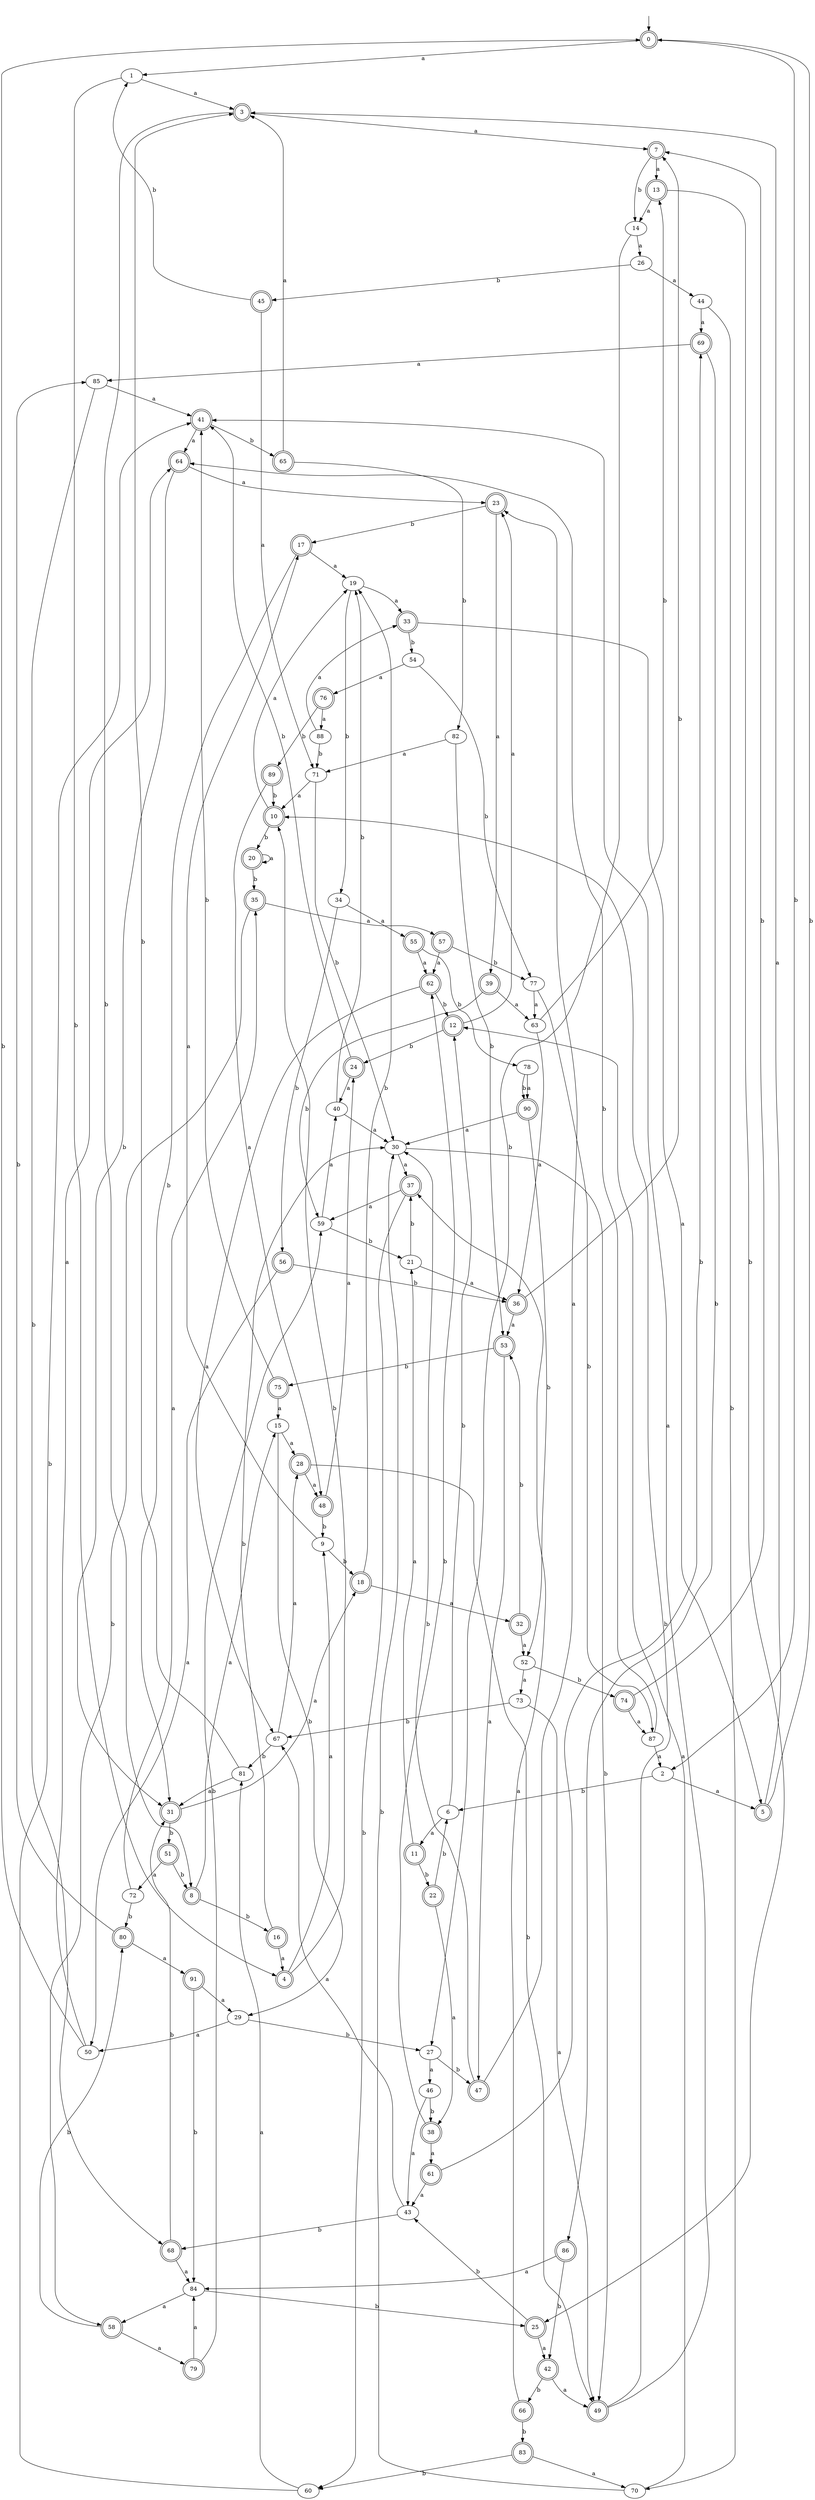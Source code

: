 digraph RandomDFA {
  __start0 [label="", shape=none];
  __start0 -> 0 [label=""];
  0 [shape=circle] [shape=doublecircle]
  0 -> 1 [label="a"]
  0 -> 2 [label="b"]
  1
  1 -> 3 [label="a"]
  1 -> 4 [label="b"]
  2
  2 -> 5 [label="a"]
  2 -> 6 [label="b"]
  3 [shape=doublecircle]
  3 -> 7 [label="a"]
  3 -> 8 [label="b"]
  4 [shape=doublecircle]
  4 -> 9 [label="a"]
  4 -> 10 [label="b"]
  5 [shape=doublecircle]
  5 -> 3 [label="a"]
  5 -> 0 [label="b"]
  6
  6 -> 11 [label="a"]
  6 -> 12 [label="b"]
  7 [shape=doublecircle]
  7 -> 13 [label="a"]
  7 -> 14 [label="b"]
  8 [shape=doublecircle]
  8 -> 15 [label="a"]
  8 -> 16 [label="b"]
  9
  9 -> 17 [label="a"]
  9 -> 18 [label="b"]
  10 [shape=doublecircle]
  10 -> 19 [label="a"]
  10 -> 20 [label="b"]
  11 [shape=doublecircle]
  11 -> 21 [label="a"]
  11 -> 22 [label="b"]
  12 [shape=doublecircle]
  12 -> 23 [label="a"]
  12 -> 24 [label="b"]
  13 [shape=doublecircle]
  13 -> 14 [label="a"]
  13 -> 25 [label="b"]
  14
  14 -> 26 [label="a"]
  14 -> 27 [label="b"]
  15
  15 -> 28 [label="a"]
  15 -> 29 [label="b"]
  16 [shape=doublecircle]
  16 -> 4 [label="a"]
  16 -> 30 [label="b"]
  17 [shape=doublecircle]
  17 -> 19 [label="a"]
  17 -> 31 [label="b"]
  18 [shape=doublecircle]
  18 -> 32 [label="a"]
  18 -> 19 [label="b"]
  19
  19 -> 33 [label="a"]
  19 -> 34 [label="b"]
  20 [shape=doublecircle]
  20 -> 20 [label="a"]
  20 -> 35 [label="b"]
  21
  21 -> 36 [label="a"]
  21 -> 37 [label="b"]
  22 [shape=doublecircle]
  22 -> 38 [label="a"]
  22 -> 6 [label="b"]
  23 [shape=doublecircle]
  23 -> 39 [label="a"]
  23 -> 17 [label="b"]
  24 [shape=doublecircle]
  24 -> 40 [label="a"]
  24 -> 41 [label="b"]
  25 [shape=doublecircle]
  25 -> 42 [label="a"]
  25 -> 43 [label="b"]
  26
  26 -> 44 [label="a"]
  26 -> 45 [label="b"]
  27
  27 -> 46 [label="a"]
  27 -> 47 [label="b"]
  28 [shape=doublecircle]
  28 -> 48 [label="a"]
  28 -> 49 [label="b"]
  29
  29 -> 50 [label="a"]
  29 -> 27 [label="b"]
  30
  30 -> 37 [label="a"]
  30 -> 49 [label="b"]
  31 [shape=doublecircle]
  31 -> 18 [label="a"]
  31 -> 51 [label="b"]
  32 [shape=doublecircle]
  32 -> 52 [label="a"]
  32 -> 53 [label="b"]
  33 [shape=doublecircle]
  33 -> 5 [label="a"]
  33 -> 54 [label="b"]
  34
  34 -> 55 [label="a"]
  34 -> 56 [label="b"]
  35 [shape=doublecircle]
  35 -> 57 [label="a"]
  35 -> 58 [label="b"]
  36 [shape=doublecircle]
  36 -> 53 [label="a"]
  36 -> 7 [label="b"]
  37 [shape=doublecircle]
  37 -> 59 [label="a"]
  37 -> 60 [label="b"]
  38 [shape=doublecircle]
  38 -> 61 [label="a"]
  38 -> 62 [label="b"]
  39 [shape=doublecircle]
  39 -> 63 [label="a"]
  39 -> 59 [label="b"]
  40
  40 -> 30 [label="a"]
  40 -> 19 [label="b"]
  41 [shape=doublecircle]
  41 -> 64 [label="a"]
  41 -> 65 [label="b"]
  42 [shape=doublecircle]
  42 -> 49 [label="a"]
  42 -> 66 [label="b"]
  43
  43 -> 67 [label="a"]
  43 -> 68 [label="b"]
  44
  44 -> 69 [label="a"]
  44 -> 70 [label="b"]
  45 [shape=doublecircle]
  45 -> 71 [label="a"]
  45 -> 1 [label="b"]
  46
  46 -> 43 [label="a"]
  46 -> 38 [label="b"]
  47 [shape=doublecircle]
  47 -> 23 [label="a"]
  47 -> 30 [label="b"]
  48 [shape=doublecircle]
  48 -> 24 [label="a"]
  48 -> 9 [label="b"]
  49 [shape=doublecircle]
  49 -> 41 [label="a"]
  49 -> 10 [label="b"]
  50
  50 -> 64 [label="a"]
  50 -> 0 [label="b"]
  51 [shape=doublecircle]
  51 -> 72 [label="a"]
  51 -> 8 [label="b"]
  52
  52 -> 73 [label="a"]
  52 -> 74 [label="b"]
  53 [shape=doublecircle]
  53 -> 47 [label="a"]
  53 -> 75 [label="b"]
  54
  54 -> 76 [label="a"]
  54 -> 77 [label="b"]
  55 [shape=doublecircle]
  55 -> 62 [label="a"]
  55 -> 78 [label="b"]
  56 [shape=doublecircle]
  56 -> 50 [label="a"]
  56 -> 36 [label="b"]
  57 [shape=doublecircle]
  57 -> 62 [label="a"]
  57 -> 77 [label="b"]
  58 [shape=doublecircle]
  58 -> 79 [label="a"]
  58 -> 80 [label="b"]
  59
  59 -> 40 [label="a"]
  59 -> 21 [label="b"]
  60
  60 -> 81 [label="a"]
  60 -> 41 [label="b"]
  61 [shape=doublecircle]
  61 -> 43 [label="a"]
  61 -> 69 [label="b"]
  62 [shape=doublecircle]
  62 -> 67 [label="a"]
  62 -> 12 [label="b"]
  63
  63 -> 36 [label="a"]
  63 -> 13 [label="b"]
  64 [shape=doublecircle]
  64 -> 23 [label="a"]
  64 -> 31 [label="b"]
  65 [shape=doublecircle]
  65 -> 3 [label="a"]
  65 -> 82 [label="b"]
  66 [shape=doublecircle]
  66 -> 37 [label="a"]
  66 -> 83 [label="b"]
  67
  67 -> 28 [label="a"]
  67 -> 81 [label="b"]
  68 [shape=doublecircle]
  68 -> 84 [label="a"]
  68 -> 31 [label="b"]
  69 [shape=doublecircle]
  69 -> 85 [label="a"]
  69 -> 86 [label="b"]
  70
  70 -> 12 [label="a"]
  70 -> 30 [label="b"]
  71
  71 -> 10 [label="a"]
  71 -> 30 [label="b"]
  72
  72 -> 35 [label="a"]
  72 -> 80 [label="b"]
  73
  73 -> 49 [label="a"]
  73 -> 67 [label="b"]
  74 [shape=doublecircle]
  74 -> 87 [label="a"]
  74 -> 7 [label="b"]
  75 [shape=doublecircle]
  75 -> 15 [label="a"]
  75 -> 41 [label="b"]
  76 [shape=doublecircle]
  76 -> 88 [label="a"]
  76 -> 89 [label="b"]
  77
  77 -> 63 [label="a"]
  77 -> 87 [label="b"]
  78
  78 -> 90 [label="a"]
  78 -> 90 [label="b"]
  79 [shape=doublecircle]
  79 -> 84 [label="a"]
  79 -> 59 [label="b"]
  80 [shape=doublecircle]
  80 -> 91 [label="a"]
  80 -> 85 [label="b"]
  81
  81 -> 31 [label="a"]
  81 -> 3 [label="b"]
  82
  82 -> 71 [label="a"]
  82 -> 53 [label="b"]
  83 [shape=doublecircle]
  83 -> 70 [label="a"]
  83 -> 60 [label="b"]
  84
  84 -> 58 [label="a"]
  84 -> 25 [label="b"]
  85
  85 -> 41 [label="a"]
  85 -> 68 [label="b"]
  86 [shape=doublecircle]
  86 -> 84 [label="a"]
  86 -> 42 [label="b"]
  87
  87 -> 2 [label="a"]
  87 -> 64 [label="b"]
  88
  88 -> 33 [label="a"]
  88 -> 71 [label="b"]
  89 [shape=doublecircle]
  89 -> 48 [label="a"]
  89 -> 10 [label="b"]
  90 [shape=doublecircle]
  90 -> 30 [label="a"]
  90 -> 52 [label="b"]
  91 [shape=doublecircle]
  91 -> 29 [label="a"]
  91 -> 84 [label="b"]
}
